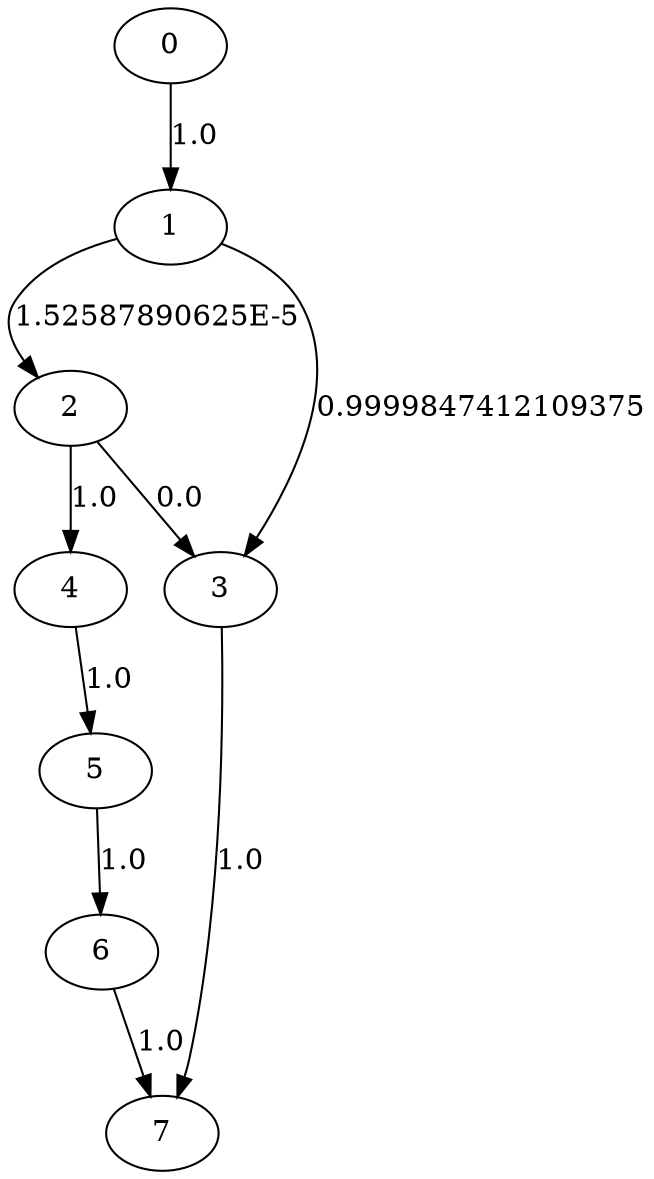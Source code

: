 digraph {
	0 -> 1[label= "1.0"];
	2 -> 3[label= "0.0"];
	2 -> 4[label= "1.0"];
	4 -> 5[label= "1.0"];
	5 -> 6[label= "1.0"];
	6 -> 7[label= "1.0"];
	3 -> 7[label= "1.0"];
	1 -> 3[label= "0.9999847412109375"];
	1 -> 2[label= "1.52587890625E-5"];
}